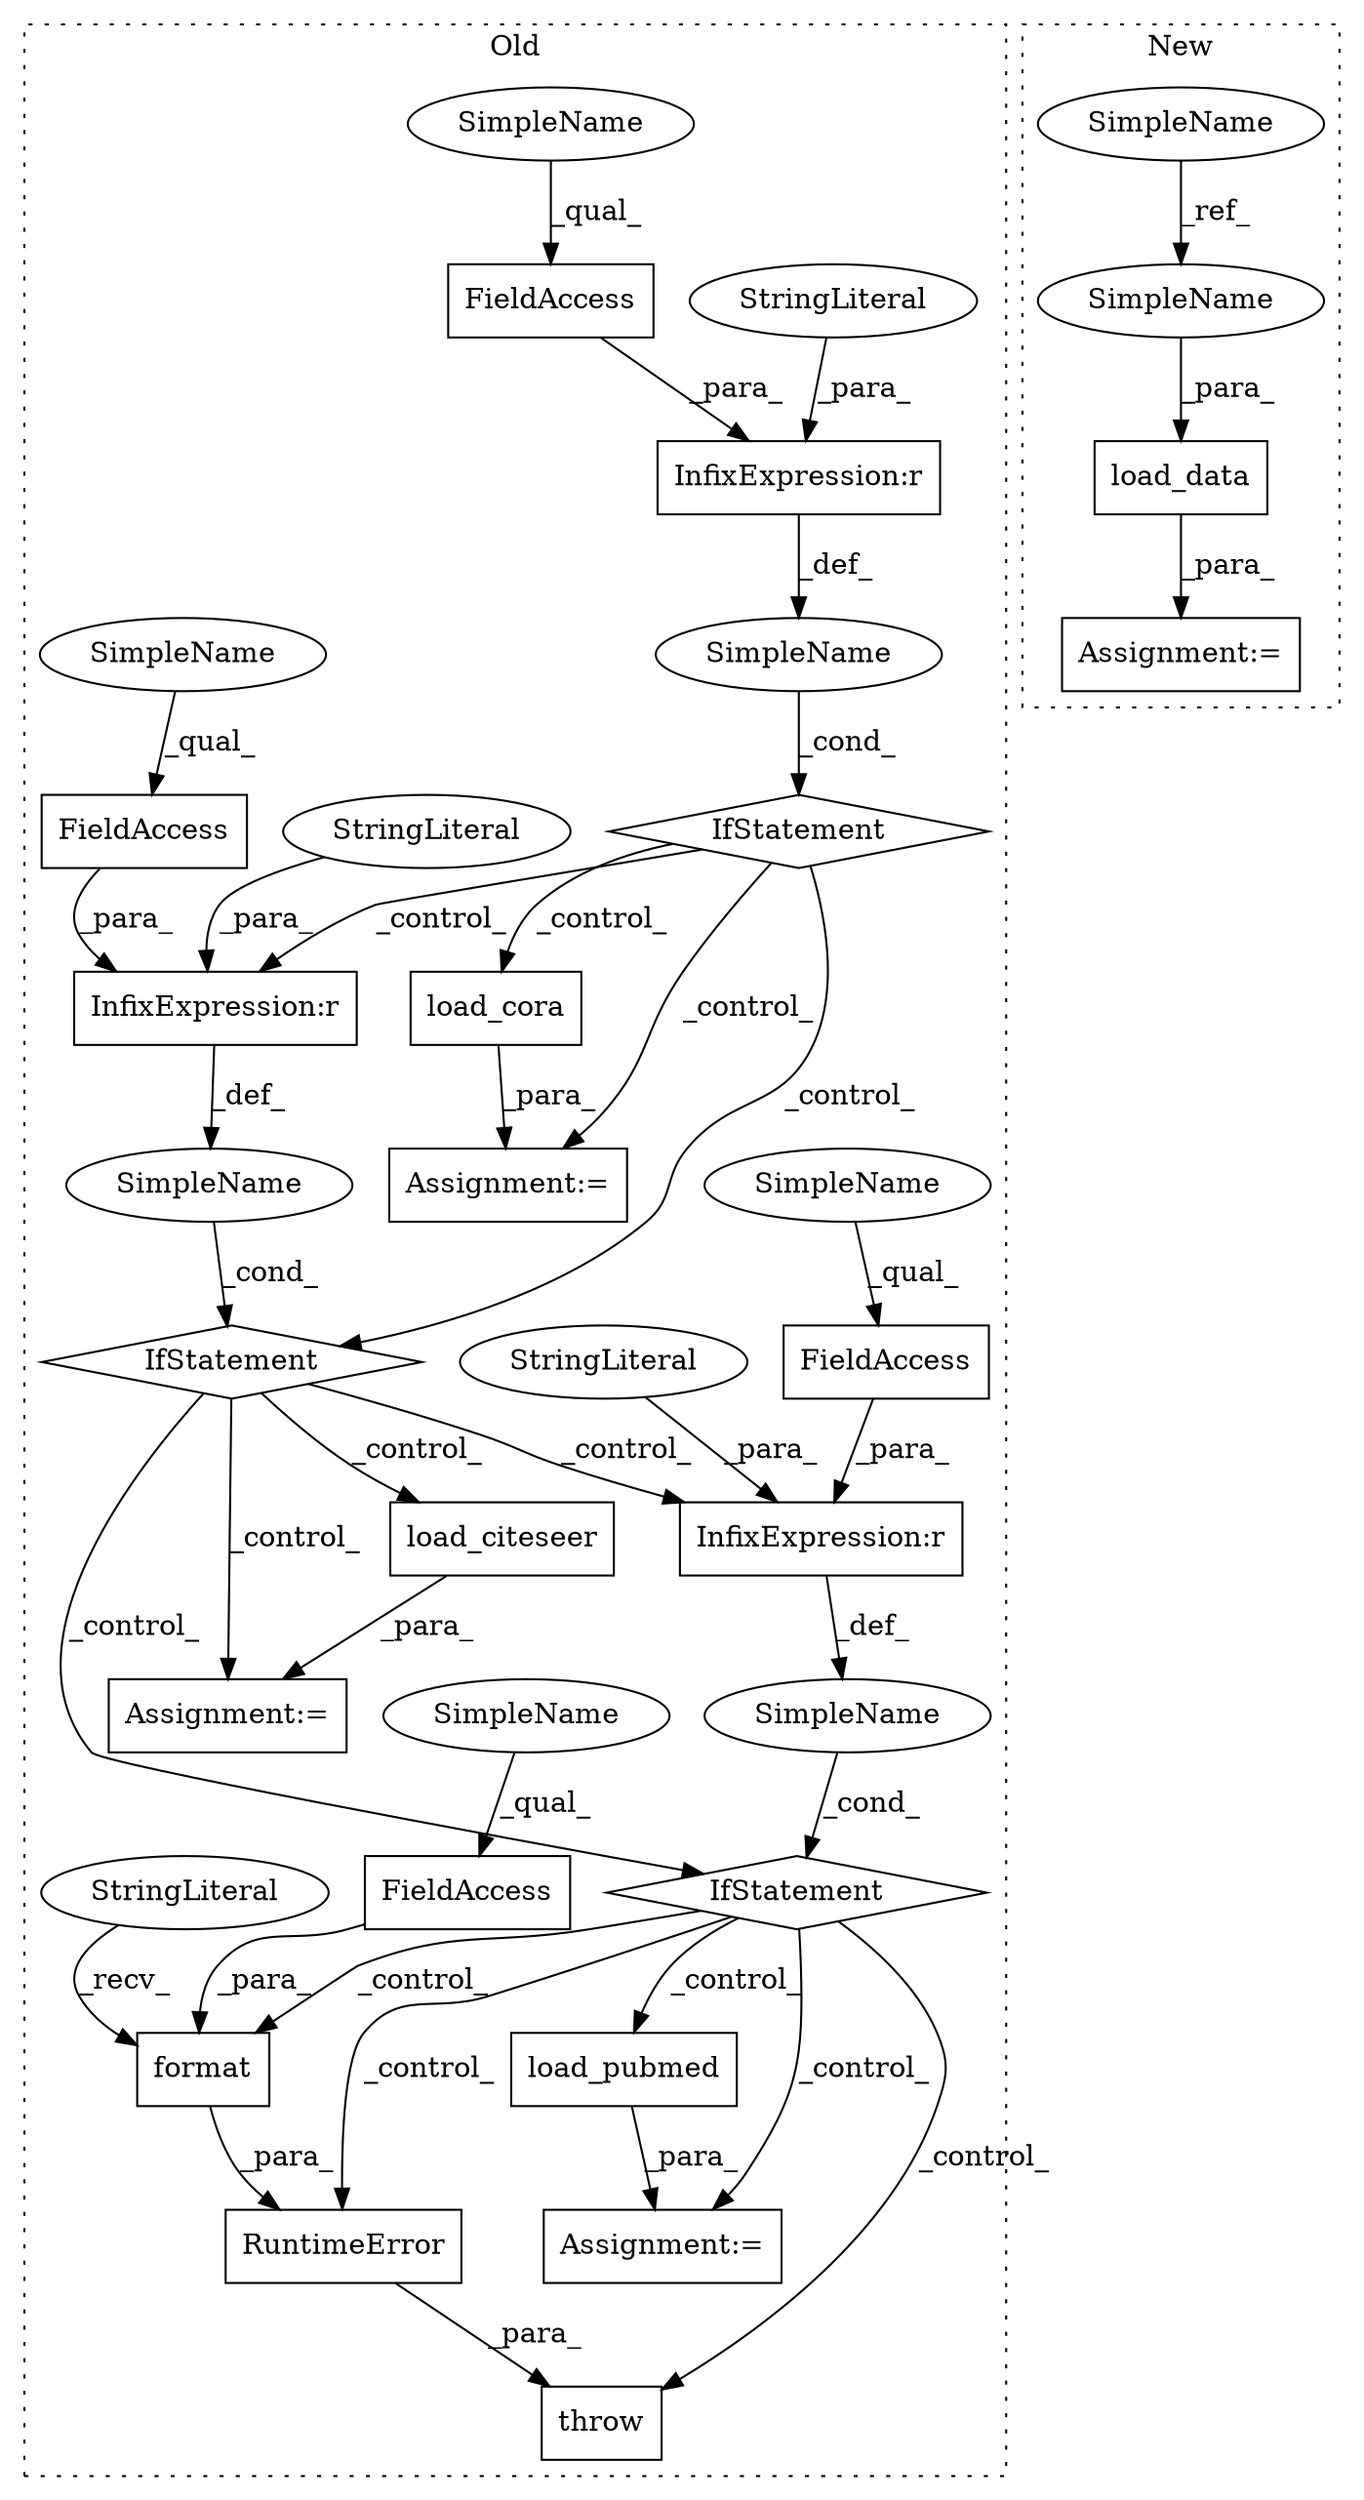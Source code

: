 digraph G {
subgraph cluster0 {
1 [label="IfStatement" a="25" s="2539,2569" l="4,2" shape="diamond"];
4 [label="Assignment:=" a="7" s="2659" l="1" shape="box"];
5 [label="SimpleName" a="42" s="" l="" shape="ellipse"];
6 [label="SimpleName" a="42" s="" l="" shape="ellipse"];
7 [label="InfixExpression:r" a="27" s="2555" l="4" shape="box"];
8 [label="FieldAccess" a="22" s="2543" l="12" shape="box"];
10 [label="FieldAccess" a="22" s="2473" l="12" shape="box"];
11 [label="SimpleName" a="42" s="" l="" shape="ellipse"];
12 [label="throw" a="53" s="2695" l="6" shape="box"];
13 [label="InfixExpression:r" a="27" s="2633" l="4" shape="box"];
14 [label="InfixExpression:r" a="27" s="2485" l="4" shape="box"];
15 [label="FieldAccess" a="22" s="2621" l="12" shape="box"];
16 [label="FieldAccess" a="22" s="2741" l="12" shape="box"];
17 [label="format" a="32" s="2734,2753" l="7,1" shape="box"];
18 [label="IfStatement" a="25" s="2617,2645" l="4,2" shape="diamond"];
19 [label="load_citeseer" a="32" s="2584" l="15" shape="box"];
20 [label="IfStatement" a="25" s="2469,2495" l="4,2" shape="diamond"];
21 [label="RuntimeError" a="32" s="2701,2754" l="13,1" shape="box"];
22 [label="load_pubmed" a="32" s="2660" l="13" shape="box"];
23 [label="StringLiteral" a="45" s="2489" l="6" shape="ellipse"];
24 [label="StringLiteral" a="45" s="2637" l="8" shape="ellipse"];
25 [label="StringLiteral" a="45" s="2559" l="10" shape="ellipse"];
26 [label="Assignment:=" a="7" s="2509" l="1" shape="box"];
27 [label="Assignment:=" a="7" s="2583" l="1" shape="box"];
28 [label="StringLiteral" a="45" s="2714" l="19" shape="ellipse"];
29 [label="load_cora" a="32" s="2510" l="11" shape="box"];
31 [label="SimpleName" a="42" s="2741" l="4" shape="ellipse"];
32 [label="SimpleName" a="42" s="2621" l="4" shape="ellipse"];
33 [label="SimpleName" a="42" s="2543" l="4" shape="ellipse"];
34 [label="SimpleName" a="42" s="2473" l="4" shape="ellipse"];
label = "Old";
style="dotted";
}
subgraph cluster1 {
2 [label="load_data" a="32" s="2466,2480" l="10,1" shape="box"];
3 [label="Assignment:=" a="7" s="2465" l="1" shape="box"];
9 [label="SimpleName" a="42" s="2286" l="4" shape="ellipse"];
30 [label="SimpleName" a="42" s="2476" l="4" shape="ellipse"];
label = "New";
style="dotted";
}
1 -> 27 [label="_control_"];
1 -> 18 [label="_control_"];
1 -> 19 [label="_control_"];
1 -> 13 [label="_control_"];
2 -> 3 [label="_para_"];
5 -> 20 [label="_cond_"];
6 -> 1 [label="_cond_"];
7 -> 6 [label="_def_"];
8 -> 7 [label="_para_"];
9 -> 30 [label="_ref_"];
10 -> 14 [label="_para_"];
11 -> 18 [label="_cond_"];
13 -> 11 [label="_def_"];
14 -> 5 [label="_def_"];
15 -> 13 [label="_para_"];
16 -> 17 [label="_para_"];
17 -> 21 [label="_para_"];
18 -> 21 [label="_control_"];
18 -> 4 [label="_control_"];
18 -> 17 [label="_control_"];
18 -> 22 [label="_control_"];
18 -> 12 [label="_control_"];
19 -> 27 [label="_para_"];
20 -> 29 [label="_control_"];
20 -> 1 [label="_control_"];
20 -> 7 [label="_control_"];
20 -> 26 [label="_control_"];
21 -> 12 [label="_para_"];
22 -> 4 [label="_para_"];
23 -> 14 [label="_para_"];
24 -> 13 [label="_para_"];
25 -> 7 [label="_para_"];
28 -> 17 [label="_recv_"];
29 -> 26 [label="_para_"];
30 -> 2 [label="_para_"];
31 -> 16 [label="_qual_"];
32 -> 15 [label="_qual_"];
33 -> 8 [label="_qual_"];
34 -> 10 [label="_qual_"];
}